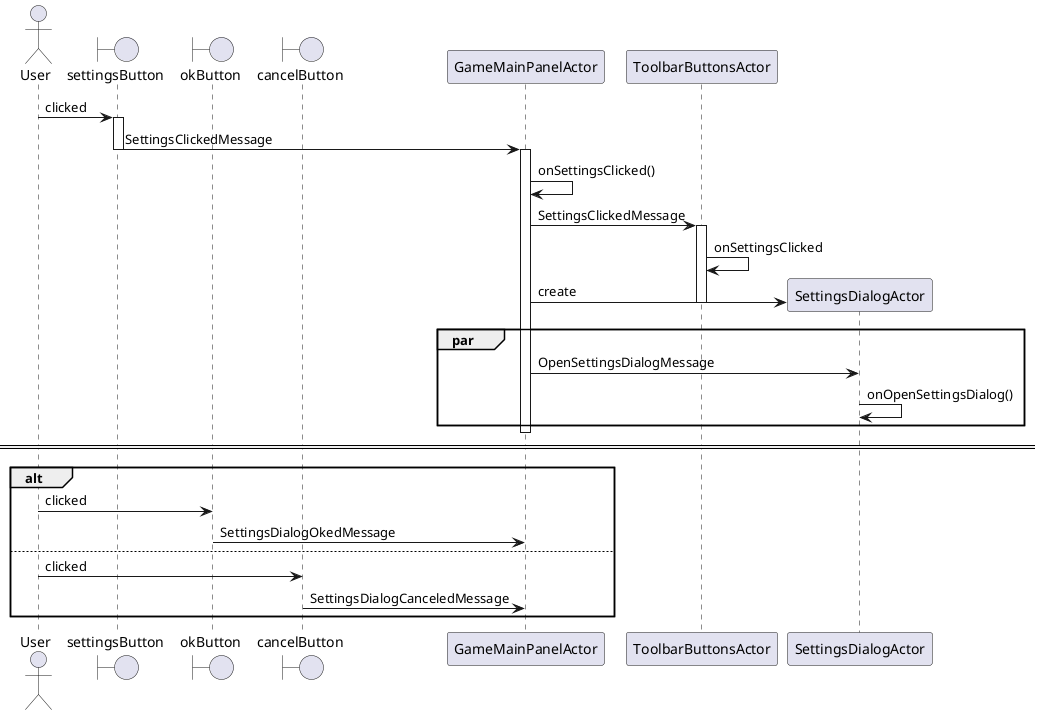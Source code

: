 @startuml
actor User
boundary settingsButton
boundary okButton
boundary cancelButton
participant GameMainPanelActor as gmpActor
participant ToolbarButtonsActor as tbActor
participant SettingsDialogActor as sdActor

User -> settingsButton : clicked
activate settingsButton
settingsButton -> gmpActor : SettingsClickedMessage
deactivate settingsButton

activate gmpActor
gmpActor -> gmpActor : onSettingsClicked()
gmpActor -> tbActor : SettingsClickedMessage

activate tbActor
tbActor -> tbActor : onSettingsClicked
create sdActor
gmpActor -> sdActor : create
deactivate tbActor

par
gmpActor -> sdActor : OpenSettingsDialogMessage
sdActor -> sdActor : onOpenSettingsDialog()
end

deactivate gmpActor

== ==

alt
User -> okButton : clicked
okButton -> gmpActor : SettingsDialogOkedMessage

else

User -> cancelButton : clicked
cancelButton -> gmpActor : SettingsDialogCanceledMessage
end

@enduml
